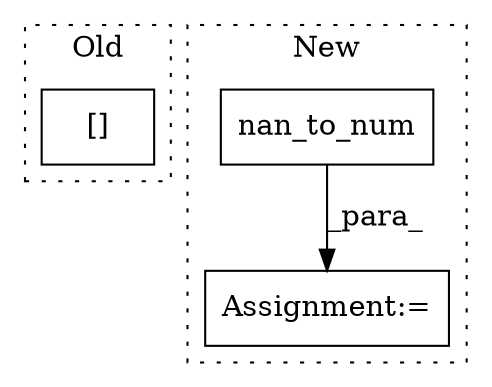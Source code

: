 digraph G {
subgraph cluster0 {
1 [label="[]" a="2" s="6795,6821" l="23,1" shape="box"];
label = "Old";
style="dotted";
}
subgraph cluster1 {
2 [label="nan_to_num" a="32" s="10887,10913" l="11,1" shape="box"];
3 [label="Assignment:=" a="7" s="11205" l="1" shape="box"];
label = "New";
style="dotted";
}
2 -> 3 [label="_para_"];
}